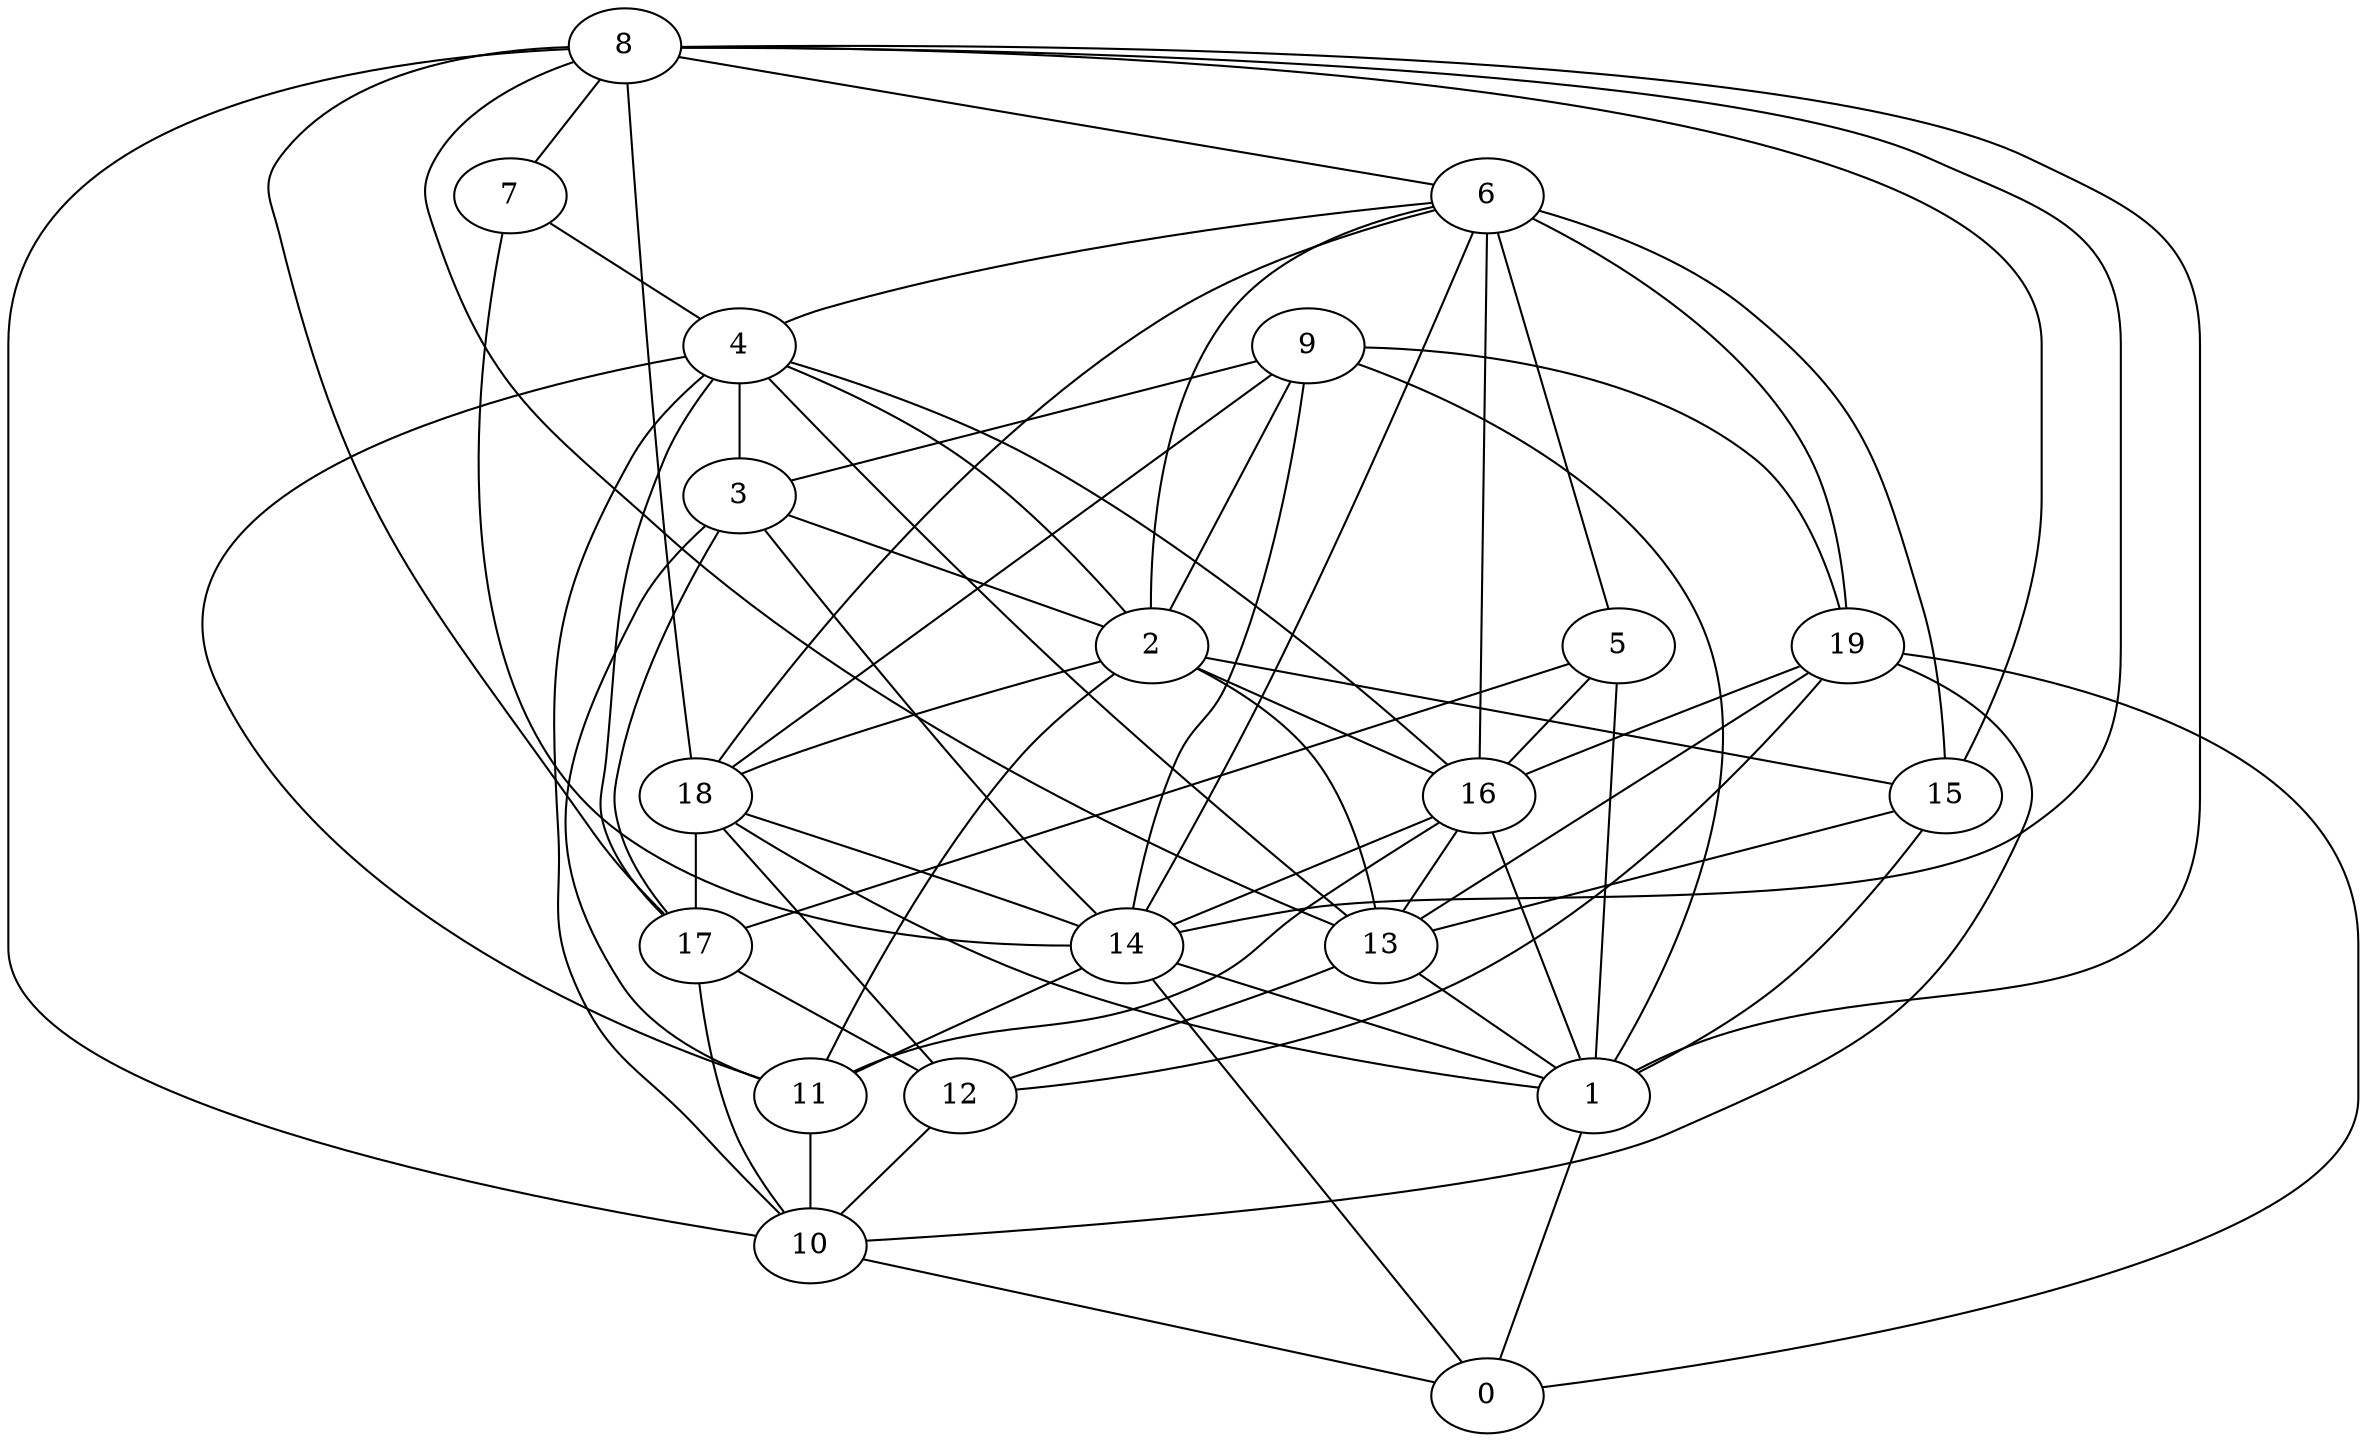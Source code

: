 digraph GG_graph {

subgraph G_graph {
edge [color = black]
"4" -> "17" [dir = none]
"4" -> "2" [dir = none]
"4" -> "16" [dir = none]
"4" -> "13" [dir = none]
"4" -> "11" [dir = none]
"4" -> "3" [dir = none]
"12" -> "10" [dir = none]
"10" -> "0" [dir = none]
"3" -> "17" [dir = none]
"3" -> "2" [dir = none]
"16" -> "11" [dir = none]
"16" -> "14" [dir = none]
"16" -> "1" [dir = none]
"16" -> "13" [dir = none]
"14" -> "11" [dir = none]
"14" -> "0" [dir = none]
"13" -> "12" [dir = none]
"15" -> "13" [dir = none]
"15" -> "1" [dir = none]
"8" -> "6" [dir = none]
"8" -> "17" [dir = none]
"8" -> "1" [dir = none]
"8" -> "14" [dir = none]
"8" -> "7" [dir = none]
"8" -> "13" [dir = none]
"8" -> "15" [dir = none]
"8" -> "10" [dir = none]
"5" -> "16" [dir = none]
"5" -> "17" [dir = none]
"11" -> "10" [dir = none]
"18" -> "1" [dir = none]
"18" -> "17" [dir = none]
"18" -> "12" [dir = none]
"7" -> "14" [dir = none]
"7" -> "4" [dir = none]
"17" -> "10" [dir = none]
"17" -> "12" [dir = none]
"1" -> "0" [dir = none]
"9" -> "3" [dir = none]
"9" -> "18" [dir = none]
"9" -> "1" [dir = none]
"9" -> "19" [dir = none]
"9" -> "2" [dir = none]
"6" -> "5" [dir = none]
"6" -> "18" [dir = none]
"6" -> "2" [dir = none]
"6" -> "16" [dir = none]
"6" -> "15" [dir = none]
"19" -> "12" [dir = none]
"19" -> "10" [dir = none]
"19" -> "0" [dir = none]
"19" -> "16" [dir = none]
"2" -> "18" [dir = none]
"2" -> "15" [dir = none]
"2" -> "13" [dir = none]
"2" -> "11" [dir = none]
"2" -> "16" [dir = none]
"6" -> "4" [dir = none]
"8" -> "18" [dir = none]
"9" -> "14" [dir = none]
"6" -> "14" [dir = none]
"19" -> "13" [dir = none]
"5" -> "1" [dir = none]
"3" -> "11" [dir = none]
"14" -> "1" [dir = none]
"3" -> "14" [dir = none]
"4" -> "10" [dir = none]
"6" -> "19" [dir = none]
"18" -> "14" [dir = none]
"13" -> "1" [dir = none]
}

}
